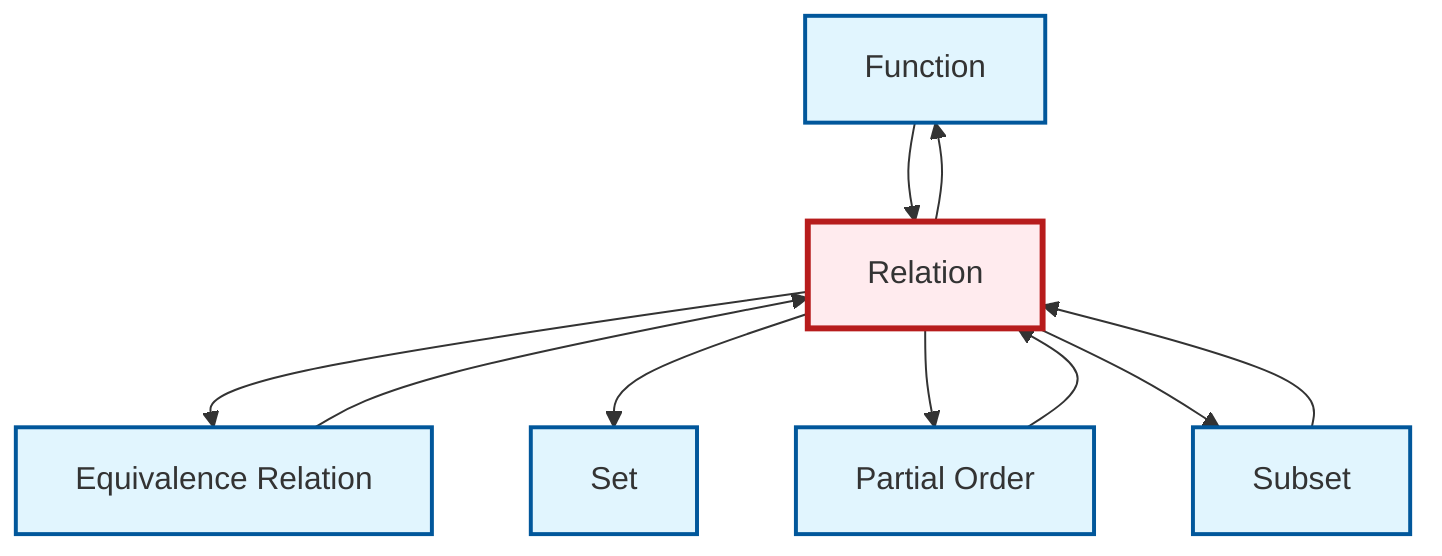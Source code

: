 graph TD
    classDef definition fill:#e1f5fe,stroke:#01579b,stroke-width:2px
    classDef theorem fill:#f3e5f5,stroke:#4a148c,stroke-width:2px
    classDef axiom fill:#fff3e0,stroke:#e65100,stroke-width:2px
    classDef example fill:#e8f5e9,stroke:#1b5e20,stroke-width:2px
    classDef current fill:#ffebee,stroke:#b71c1c,stroke-width:3px
    def-function["Function"]:::definition
    def-set["Set"]:::definition
    def-equivalence-relation["Equivalence Relation"]:::definition
    def-subset["Subset"]:::definition
    def-partial-order["Partial Order"]:::definition
    def-relation["Relation"]:::definition
    def-subset --> def-relation
    def-relation --> def-equivalence-relation
    def-relation --> def-function
    def-equivalence-relation --> def-relation
    def-function --> def-relation
    def-relation --> def-set
    def-relation --> def-partial-order
    def-relation --> def-subset
    def-partial-order --> def-relation
    class def-relation current